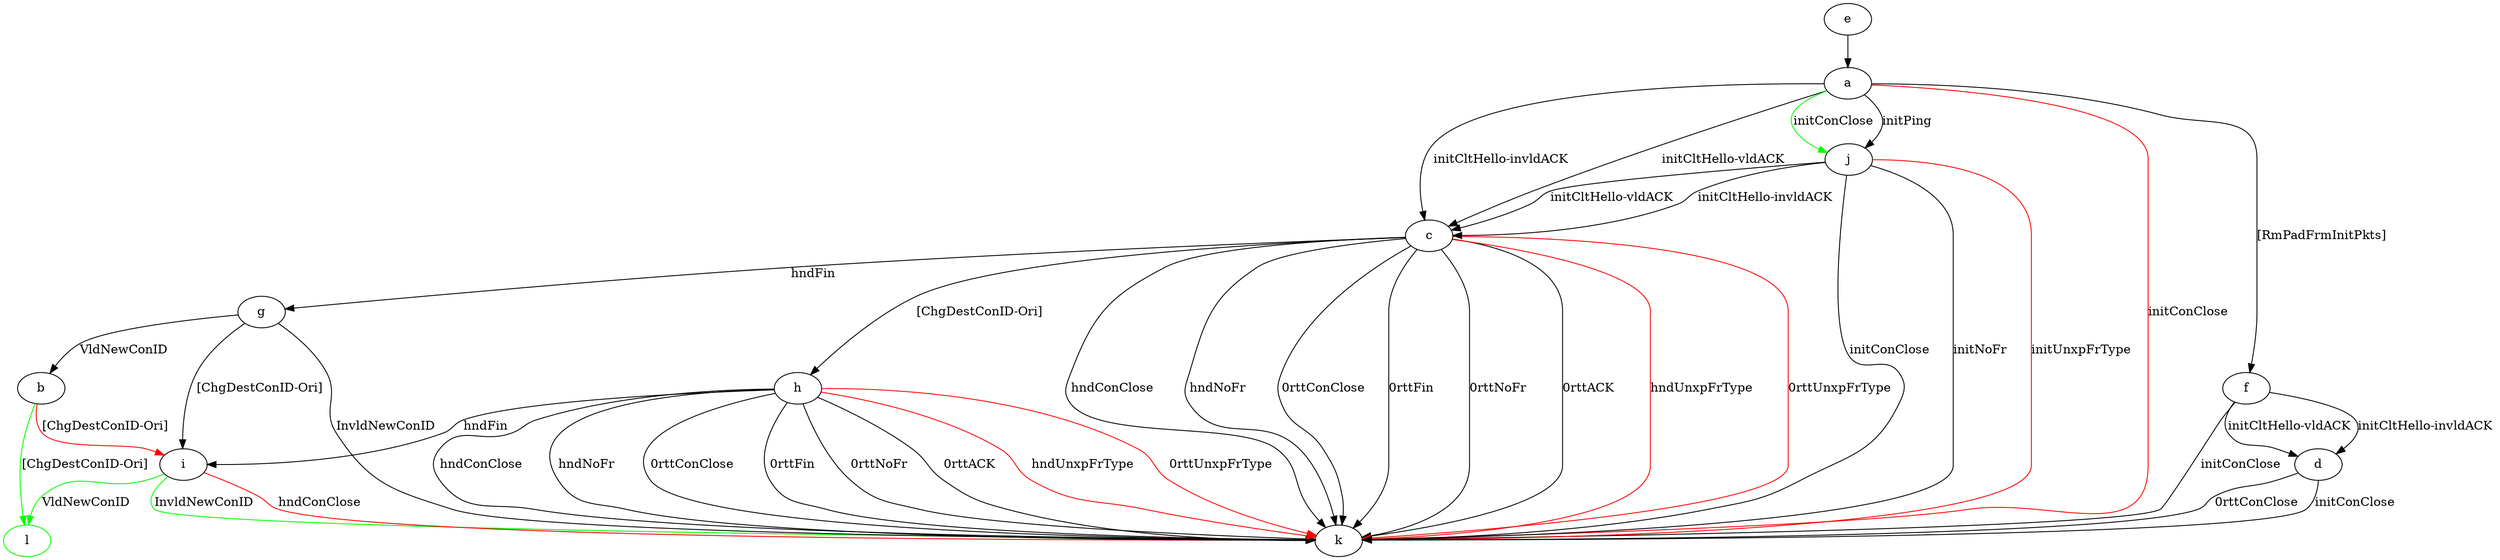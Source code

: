 digraph "" {
	a -> c	[key=0,
		label="initCltHello-vldACK "];
	a -> c	[key=1,
		label="initCltHello-invldACK "];
	a -> f	[key=0,
		label="[RmPadFrmInitPkts] "];
	a -> j	[key=0,
		label="initPing "];
	a -> j	[key=1,
		color=green,
		label="initConClose "];
	a -> k	[key=0,
		color=red,
		label="initConClose "];
	b -> i	[key=0,
		color=red,
		label="[ChgDestConID-Ori] "];
	l	[color=green];
	b -> l	[key=0,
		color=green,
		label="[ChgDestConID-Ori] "];
	c -> g	[key=0,
		label="hndFin "];
	c -> h	[key=0,
		label="[ChgDestConID-Ori] "];
	c -> k	[key=0,
		label="hndConClose "];
	c -> k	[key=1,
		label="hndNoFr "];
	c -> k	[key=2,
		label="0rttConClose "];
	c -> k	[key=3,
		label="0rttFin "];
	c -> k	[key=4,
		label="0rttNoFr "];
	c -> k	[key=5,
		label="0rttACK "];
	c -> k	[key=6,
		color=red,
		label="hndUnxpFrType "];
	c -> k	[key=7,
		color=red,
		label="0rttUnxpFrType "];
	d -> k	[key=0,
		label="initConClose "];
	d -> k	[key=1,
		label="0rttConClose "];
	e -> a	[key=0];
	f -> d	[key=0,
		label="initCltHello-vldACK "];
	f -> d	[key=1,
		label="initCltHello-invldACK "];
	f -> k	[key=0,
		label="initConClose "];
	g -> b	[key=0,
		label="VldNewConID "];
	g -> i	[key=0,
		label="[ChgDestConID-Ori] "];
	g -> k	[key=0,
		label="InvldNewConID "];
	h -> i	[key=0,
		label="hndFin "];
	h -> k	[key=0,
		label="hndConClose "];
	h -> k	[key=1,
		label="hndNoFr "];
	h -> k	[key=2,
		label="0rttConClose "];
	h -> k	[key=3,
		label="0rttFin "];
	h -> k	[key=4,
		label="0rttNoFr "];
	h -> k	[key=5,
		label="0rttACK "];
	h -> k	[key=6,
		color=red,
		label="hndUnxpFrType "];
	h -> k	[key=7,
		color=red,
		label="0rttUnxpFrType "];
	i -> k	[key=0,
		color=green,
		label="InvldNewConID "];
	i -> k	[key=1,
		color=red,
		label="hndConClose "];
	i -> l	[key=0,
		color=green,
		label="VldNewConID "];
	j -> c	[key=0,
		label="initCltHello-vldACK "];
	j -> c	[key=1,
		label="initCltHello-invldACK "];
	j -> k	[key=0,
		label="initConClose "];
	j -> k	[key=1,
		label="initNoFr "];
	j -> k	[key=2,
		color=red,
		label="initUnxpFrType "];
}
